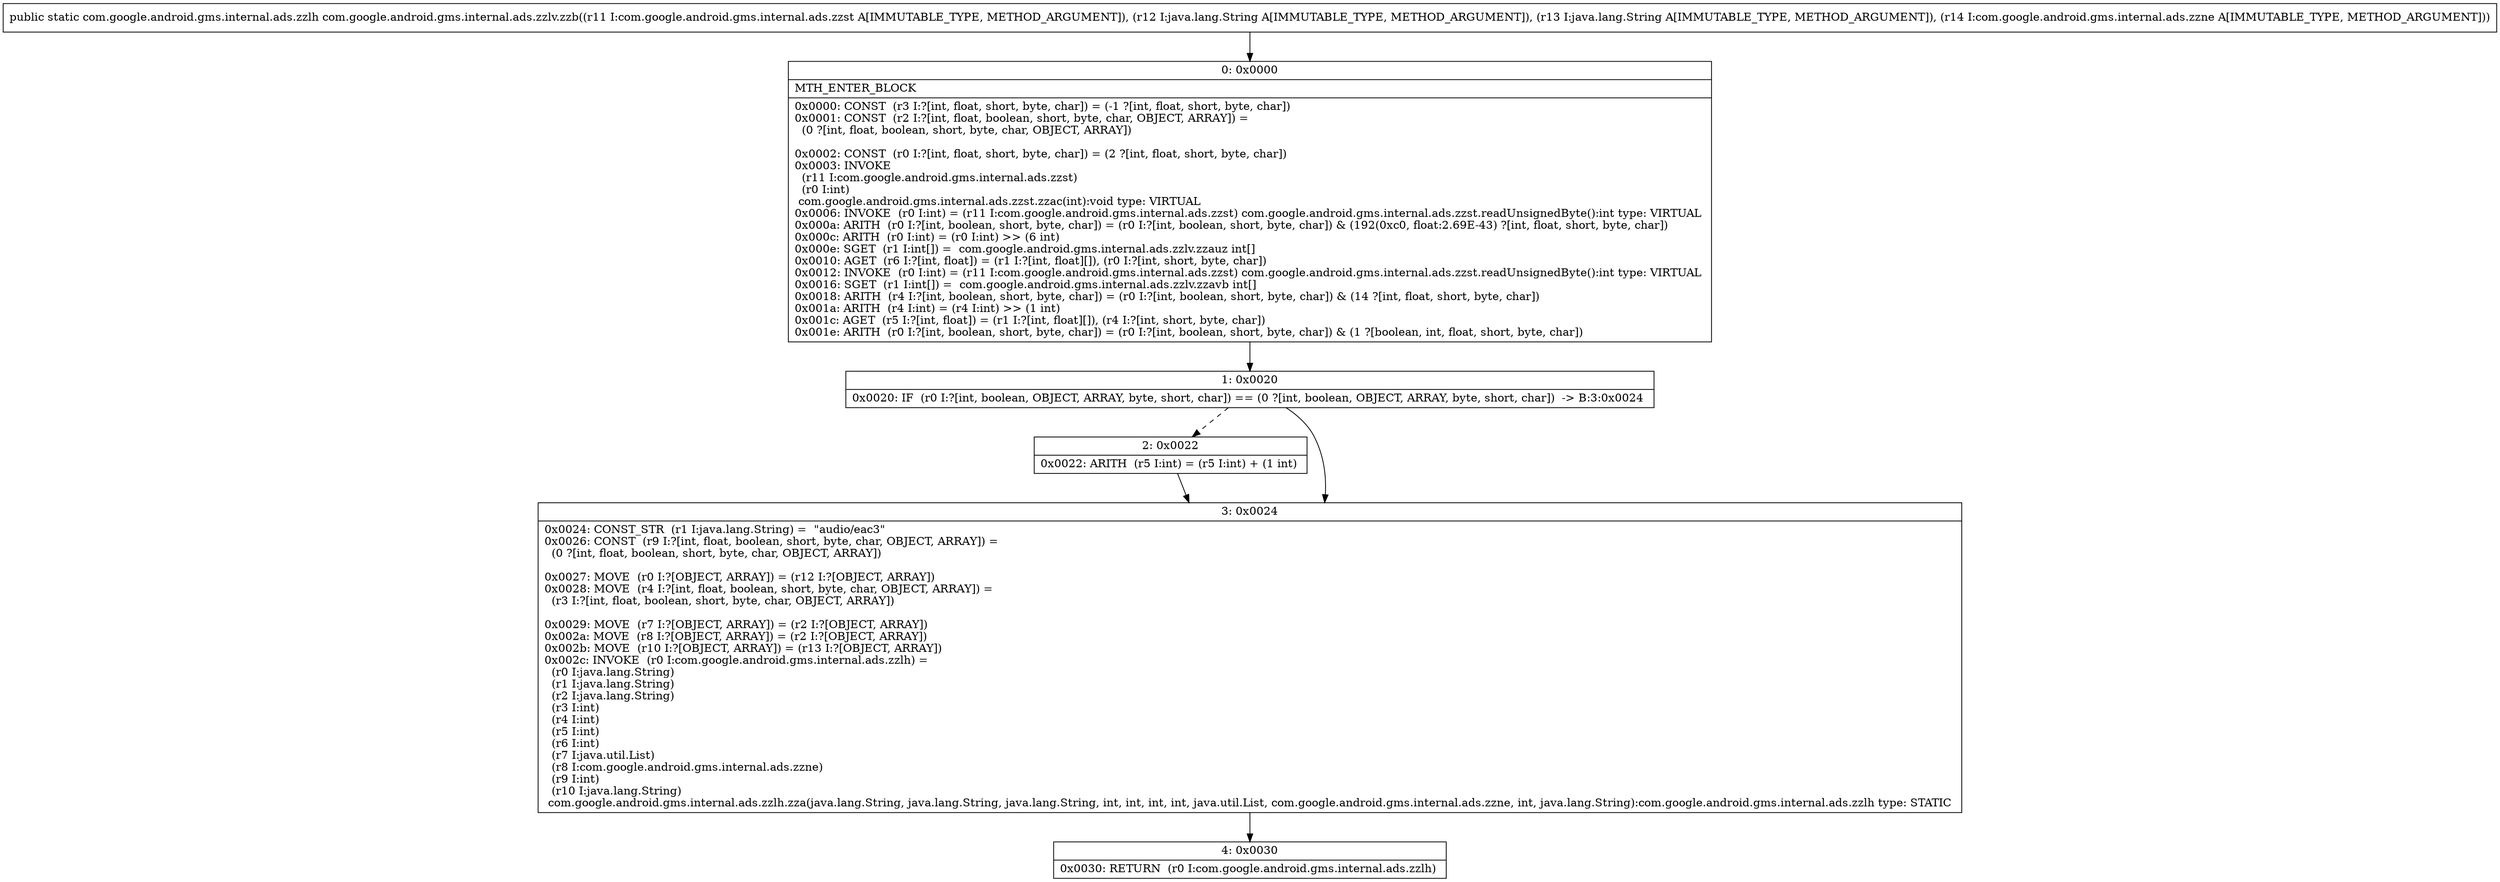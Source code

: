 digraph "CFG forcom.google.android.gms.internal.ads.zzlv.zzb(Lcom\/google\/android\/gms\/internal\/ads\/zzst;Ljava\/lang\/String;Ljava\/lang\/String;Lcom\/google\/android\/gms\/internal\/ads\/zzne;)Lcom\/google\/android\/gms\/internal\/ads\/zzlh;" {
Node_0 [shape=record,label="{0\:\ 0x0000|MTH_ENTER_BLOCK\l|0x0000: CONST  (r3 I:?[int, float, short, byte, char]) = (\-1 ?[int, float, short, byte, char]) \l0x0001: CONST  (r2 I:?[int, float, boolean, short, byte, char, OBJECT, ARRAY]) = \l  (0 ?[int, float, boolean, short, byte, char, OBJECT, ARRAY])\l \l0x0002: CONST  (r0 I:?[int, float, short, byte, char]) = (2 ?[int, float, short, byte, char]) \l0x0003: INVOKE  \l  (r11 I:com.google.android.gms.internal.ads.zzst)\l  (r0 I:int)\l com.google.android.gms.internal.ads.zzst.zzac(int):void type: VIRTUAL \l0x0006: INVOKE  (r0 I:int) = (r11 I:com.google.android.gms.internal.ads.zzst) com.google.android.gms.internal.ads.zzst.readUnsignedByte():int type: VIRTUAL \l0x000a: ARITH  (r0 I:?[int, boolean, short, byte, char]) = (r0 I:?[int, boolean, short, byte, char]) & (192(0xc0, float:2.69E\-43) ?[int, float, short, byte, char]) \l0x000c: ARITH  (r0 I:int) = (r0 I:int) \>\> (6 int) \l0x000e: SGET  (r1 I:int[]) =  com.google.android.gms.internal.ads.zzlv.zzauz int[] \l0x0010: AGET  (r6 I:?[int, float]) = (r1 I:?[int, float][]), (r0 I:?[int, short, byte, char]) \l0x0012: INVOKE  (r0 I:int) = (r11 I:com.google.android.gms.internal.ads.zzst) com.google.android.gms.internal.ads.zzst.readUnsignedByte():int type: VIRTUAL \l0x0016: SGET  (r1 I:int[]) =  com.google.android.gms.internal.ads.zzlv.zzavb int[] \l0x0018: ARITH  (r4 I:?[int, boolean, short, byte, char]) = (r0 I:?[int, boolean, short, byte, char]) & (14 ?[int, float, short, byte, char]) \l0x001a: ARITH  (r4 I:int) = (r4 I:int) \>\> (1 int) \l0x001c: AGET  (r5 I:?[int, float]) = (r1 I:?[int, float][]), (r4 I:?[int, short, byte, char]) \l0x001e: ARITH  (r0 I:?[int, boolean, short, byte, char]) = (r0 I:?[int, boolean, short, byte, char]) & (1 ?[boolean, int, float, short, byte, char]) \l}"];
Node_1 [shape=record,label="{1\:\ 0x0020|0x0020: IF  (r0 I:?[int, boolean, OBJECT, ARRAY, byte, short, char]) == (0 ?[int, boolean, OBJECT, ARRAY, byte, short, char])  \-\> B:3:0x0024 \l}"];
Node_2 [shape=record,label="{2\:\ 0x0022|0x0022: ARITH  (r5 I:int) = (r5 I:int) + (1 int) \l}"];
Node_3 [shape=record,label="{3\:\ 0x0024|0x0024: CONST_STR  (r1 I:java.lang.String) =  \"audio\/eac3\" \l0x0026: CONST  (r9 I:?[int, float, boolean, short, byte, char, OBJECT, ARRAY]) = \l  (0 ?[int, float, boolean, short, byte, char, OBJECT, ARRAY])\l \l0x0027: MOVE  (r0 I:?[OBJECT, ARRAY]) = (r12 I:?[OBJECT, ARRAY]) \l0x0028: MOVE  (r4 I:?[int, float, boolean, short, byte, char, OBJECT, ARRAY]) = \l  (r3 I:?[int, float, boolean, short, byte, char, OBJECT, ARRAY])\l \l0x0029: MOVE  (r7 I:?[OBJECT, ARRAY]) = (r2 I:?[OBJECT, ARRAY]) \l0x002a: MOVE  (r8 I:?[OBJECT, ARRAY]) = (r2 I:?[OBJECT, ARRAY]) \l0x002b: MOVE  (r10 I:?[OBJECT, ARRAY]) = (r13 I:?[OBJECT, ARRAY]) \l0x002c: INVOKE  (r0 I:com.google.android.gms.internal.ads.zzlh) = \l  (r0 I:java.lang.String)\l  (r1 I:java.lang.String)\l  (r2 I:java.lang.String)\l  (r3 I:int)\l  (r4 I:int)\l  (r5 I:int)\l  (r6 I:int)\l  (r7 I:java.util.List)\l  (r8 I:com.google.android.gms.internal.ads.zzne)\l  (r9 I:int)\l  (r10 I:java.lang.String)\l com.google.android.gms.internal.ads.zzlh.zza(java.lang.String, java.lang.String, java.lang.String, int, int, int, int, java.util.List, com.google.android.gms.internal.ads.zzne, int, java.lang.String):com.google.android.gms.internal.ads.zzlh type: STATIC \l}"];
Node_4 [shape=record,label="{4\:\ 0x0030|0x0030: RETURN  (r0 I:com.google.android.gms.internal.ads.zzlh) \l}"];
MethodNode[shape=record,label="{public static com.google.android.gms.internal.ads.zzlh com.google.android.gms.internal.ads.zzlv.zzb((r11 I:com.google.android.gms.internal.ads.zzst A[IMMUTABLE_TYPE, METHOD_ARGUMENT]), (r12 I:java.lang.String A[IMMUTABLE_TYPE, METHOD_ARGUMENT]), (r13 I:java.lang.String A[IMMUTABLE_TYPE, METHOD_ARGUMENT]), (r14 I:com.google.android.gms.internal.ads.zzne A[IMMUTABLE_TYPE, METHOD_ARGUMENT])) }"];
MethodNode -> Node_0;
Node_0 -> Node_1;
Node_1 -> Node_2[style=dashed];
Node_1 -> Node_3;
Node_2 -> Node_3;
Node_3 -> Node_4;
}


